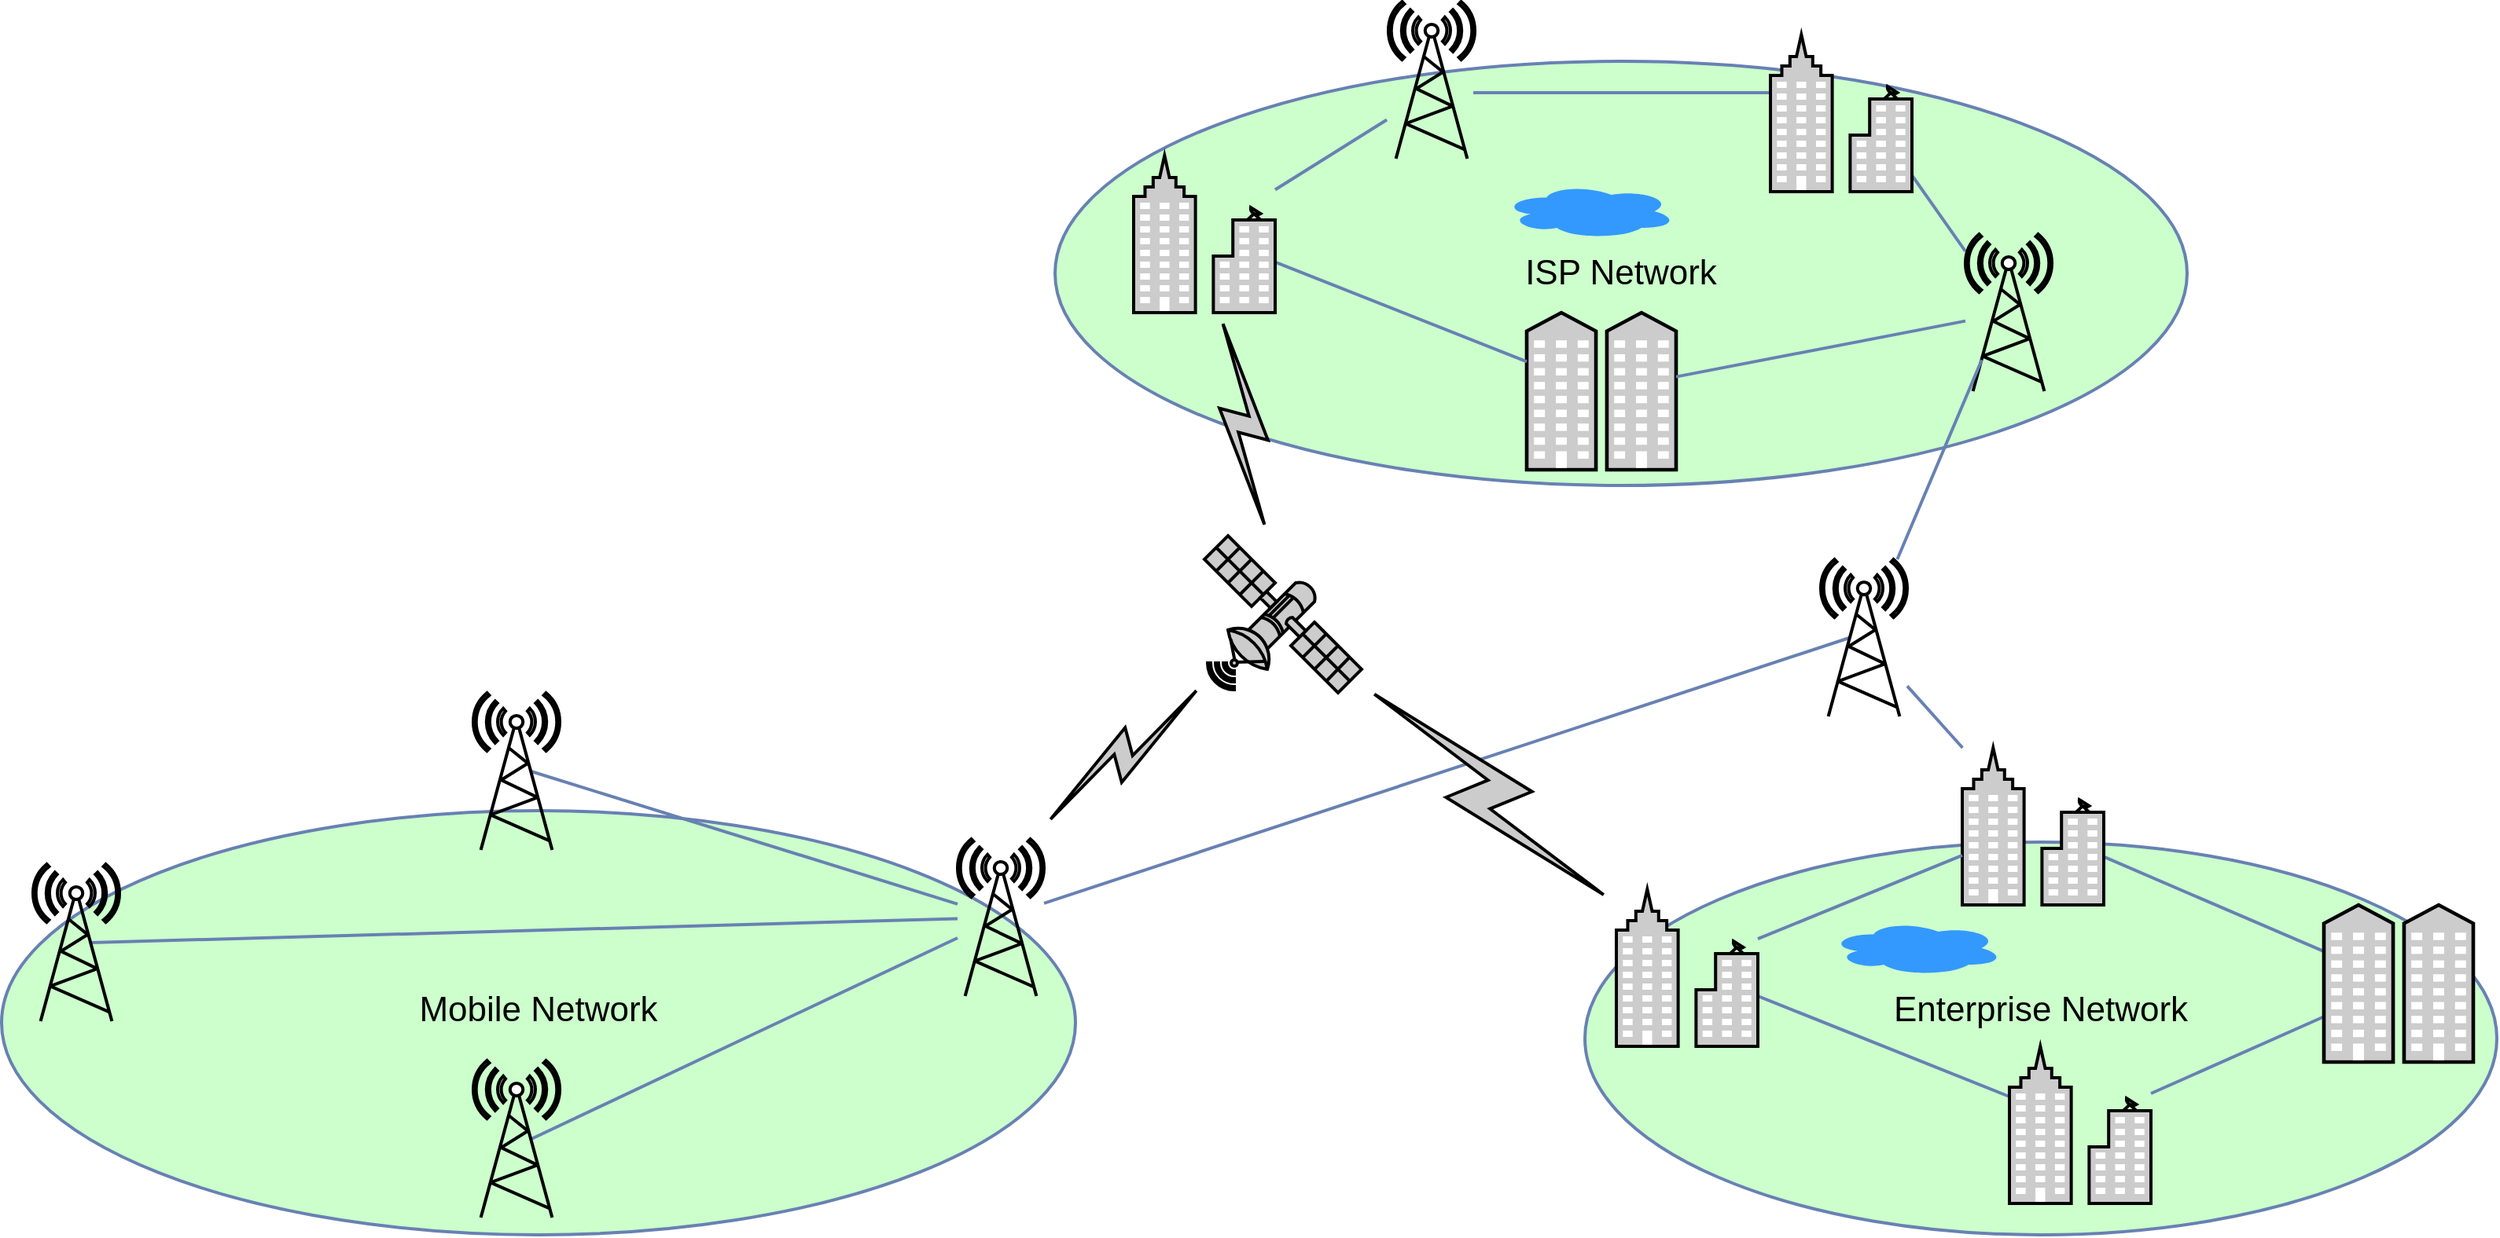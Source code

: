 <mxfile version="23.1.5" type="github">
  <diagram name="Page-1" id="80d4a630-b321-0f5e-ff81-c5a36ef4752d">
    <mxGraphModel dx="1408" dy="748" grid="1" gridSize="10" guides="1" tooltips="1" connect="1" arrows="1" fold="1" page="1" pageScale="1" pageWidth="1100" pageHeight="850" background="none" math="0" shadow="0">
      <root>
        <mxCell id="0" />
        <mxCell id="1" parent="0" />
        <mxCell id="5c82df7aa0dc6260-15" value="Enterprise Network" style="ellipse;whiteSpace=wrap;html=1;rounded=1;shadow=0;comic=0;labelBackgroundColor=none;strokeColor=#6881B3;strokeWidth=2;fillColor=#CCFFCC;fontFamily=Helvetica;fontSize=22;fontColor=#000000;verticalAlign=middle;gradientColor=none;gradientDirection=north;spacingBottom=36;" parent="1" vertex="1">
          <mxGeometry x="1313" y="568" width="580" height="250" as="geometry" />
        </mxCell>
        <mxCell id="5c82df7aa0dc6260-43" value="" style="ellipse;shape=cloud;whiteSpace=wrap;html=1;rounded=1;shadow=0;comic=0;strokeColor=none;strokeWidth=2;fillColor=#3399FF;fontColor=#0066CC;" parent="1" vertex="1">
          <mxGeometry x="1469" y="618" width="110" height="35" as="geometry" />
        </mxCell>
        <mxCell id="5c82df7aa0dc6260-14" value="Mobile Network" style="ellipse;whiteSpace=wrap;html=1;rounded=1;shadow=0;comic=0;labelBackgroundColor=none;strokeColor=#6881B3;strokeWidth=2;fillColor=#CCFFCC;fontFamily=Helvetica;fontSize=22;fontColor=#000000;verticalAlign=middle;gradientColor=none;gradientDirection=north;spacingBottom=17;" parent="1" vertex="1">
          <mxGeometry x="306" y="548" width="683" height="270" as="geometry" />
        </mxCell>
        <mxCell id="5c82df7aa0dc6260-13" value="ISP Network" style="ellipse;whiteSpace=wrap;html=1;rounded=1;shadow=0;comic=0;labelBackgroundColor=none;strokeColor=#6881B3;strokeWidth=2;fillColor=#CCFFCC;fontFamily=Helvetica;fontSize=22;fontColor=#000000;verticalAlign=middle;gradientColor=none;gradientDirection=north;" parent="1" vertex="1">
          <mxGeometry x="976" y="71" width="720" height="270" as="geometry" />
        </mxCell>
        <mxCell id="5c82df7aa0dc6260-58" style="edgeStyle=none;rounded=0;html=1;entryX=0.67;entryY=0.5;entryPerimeter=0;labelBackgroundColor=none;endArrow=none;strokeColor=#6881B3;strokeWidth=2;fontFamily=Verdana;fontSize=28;fontColor=#0066CC;" parent="1" source="5c82df7aa0dc6260-1" target="5c82df7aa0dc6260-2" edge="1">
          <mxGeometry relative="1" as="geometry" />
        </mxCell>
        <mxCell id="5c82df7aa0dc6260-61" style="edgeStyle=none;rounded=0;html=1;entryX=0.67;entryY=0.5;entryPerimeter=0;labelBackgroundColor=none;endArrow=none;strokeColor=#6881B3;strokeWidth=2;fontFamily=Verdana;fontSize=28;fontColor=#0066CC;" parent="1" source="5c82df7aa0dc6260-1" target="5c82df7aa0dc6260-4" edge="1">
          <mxGeometry relative="1" as="geometry" />
        </mxCell>
        <mxCell id="5c82df7aa0dc6260-62" style="edgeStyle=none;rounded=0;html=1;entryX=0.67;entryY=0.5;entryPerimeter=0;labelBackgroundColor=none;endArrow=none;strokeColor=#6881B3;strokeWidth=2;fontFamily=Verdana;fontSize=28;fontColor=#0066CC;" parent="1" source="5c82df7aa0dc6260-1" target="5c82df7aa0dc6260-3" edge="1">
          <mxGeometry relative="1" as="geometry" />
        </mxCell>
        <mxCell id="5c82df7aa0dc6260-63" style="edgeStyle=none;rounded=0;html=1;entryX=0.33;entryY=0.5;entryPerimeter=0;labelBackgroundColor=none;endArrow=none;strokeColor=#6881B3;strokeWidth=2;fontFamily=Verdana;fontSize=28;fontColor=#0066CC;" parent="1" source="5c82df7aa0dc6260-1" target="5c82df7aa0dc6260-7" edge="1">
          <mxGeometry relative="1" as="geometry" />
        </mxCell>
        <mxCell id="5c82df7aa0dc6260-1" value="" style="fontColor=#0066CC;verticalAlign=top;verticalLabelPosition=bottom;labelPosition=center;align=center;html=1;fillColor=#FFFFFF;strokeColor=#000000;gradientColor=none;gradientDirection=north;strokeWidth=2;shape=mxgraph.networks.radio_tower;rounded=1;shadow=0;comic=0;labelBackgroundColor=none;" parent="1" vertex="1">
          <mxGeometry x="914" y="566" width="55" height="100" as="geometry" />
        </mxCell>
        <mxCell id="5c82df7aa0dc6260-2" value="" style="fontColor=#0066CC;verticalAlign=top;verticalLabelPosition=bottom;labelPosition=center;align=center;html=1;fillColor=#FFFFFF;strokeColor=#000000;gradientColor=none;gradientDirection=north;strokeWidth=2;shape=mxgraph.networks.radio_tower;rounded=1;shadow=0;comic=0;labelBackgroundColor=none;" parent="1" vertex="1">
          <mxGeometry x="606" y="473" width="55" height="100" as="geometry" />
        </mxCell>
        <mxCell id="5c82df7aa0dc6260-3" value="" style="fontColor=#0066CC;verticalAlign=top;verticalLabelPosition=bottom;labelPosition=center;align=center;html=1;fillColor=#FFFFFF;strokeColor=#000000;gradientColor=none;gradientDirection=north;strokeWidth=2;shape=mxgraph.networks.radio_tower;rounded=1;shadow=0;comic=0;labelBackgroundColor=none;" parent="1" vertex="1">
          <mxGeometry x="326" y="582" width="55" height="100" as="geometry" />
        </mxCell>
        <mxCell id="5c82df7aa0dc6260-4" value="" style="fontColor=#0066CC;verticalAlign=top;verticalLabelPosition=bottom;labelPosition=center;align=center;html=1;fillColor=#FFFFFF;strokeColor=#000000;gradientColor=none;gradientDirection=north;strokeWidth=2;shape=mxgraph.networks.radio_tower;rounded=1;shadow=0;comic=0;labelBackgroundColor=none;" parent="1" vertex="1">
          <mxGeometry x="606" y="707" width="55" height="100" as="geometry" />
        </mxCell>
        <mxCell id="5c82df7aa0dc6260-19" style="edgeStyle=none;rounded=0;html=1;labelBackgroundColor=none;endArrow=none;strokeColor=#6881B3;strokeWidth=2;fontFamily=Verdana;fontSize=28;fontColor=#0066CC;" parent="1" edge="1">
          <mxGeometry relative="1" as="geometry">
            <mxPoint x="1242.0" y="91" as="sourcePoint" />
            <mxPoint x="1439" y="91" as="targetPoint" />
          </mxGeometry>
        </mxCell>
        <mxCell id="5c82df7aa0dc6260-23" style="edgeStyle=none;rounded=0;html=1;labelBackgroundColor=none;endArrow=none;strokeColor=#6881B3;strokeWidth=2;fontFamily=Verdana;fontSize=28;fontColor=#0066CC;" parent="1" target="5c82df7aa0dc6260-22" edge="1">
          <mxGeometry relative="1" as="geometry">
            <mxPoint x="1187.0" y="108.247" as="sourcePoint" />
          </mxGeometry>
        </mxCell>
        <mxCell id="5c82df7aa0dc6260-5" value="" style="fontColor=#0066CC;verticalAlign=top;verticalLabelPosition=bottom;labelPosition=center;align=center;html=1;fillColor=#FFFFFF;strokeColor=#000000;gradientColor=none;gradientDirection=north;strokeWidth=2;shape=mxgraph.networks.radio_tower;rounded=1;shadow=0;comic=0;labelBackgroundColor=none;" parent="1" vertex="1">
          <mxGeometry x="1188" y="33" width="55" height="100" as="geometry" />
        </mxCell>
        <mxCell id="5c82df7aa0dc6260-18" style="edgeStyle=none;rounded=0;html=1;labelBackgroundColor=none;endArrow=none;strokeColor=#6881B3;strokeWidth=2;fontFamily=Verdana;fontSize=28;fontColor=#0066CC;" parent="1" source="5c82df7aa0dc6260-6" edge="1">
          <mxGeometry relative="1" as="geometry">
            <mxPoint x="1519.179" y="141" as="targetPoint" />
          </mxGeometry>
        </mxCell>
        <mxCell id="5c82df7aa0dc6260-6" value="" style="fontColor=#0066CC;verticalAlign=top;verticalLabelPosition=bottom;labelPosition=center;align=center;html=1;fillColor=#FFFFFF;strokeColor=#000000;gradientColor=none;gradientDirection=north;strokeWidth=2;shape=mxgraph.networks.radio_tower;rounded=1;shadow=0;comic=0;labelBackgroundColor=none;" parent="1" vertex="1">
          <mxGeometry x="1555" y="181" width="55" height="100" as="geometry" />
        </mxCell>
        <mxCell id="5c82df7aa0dc6260-16" style="edgeStyle=none;rounded=0;html=1;labelBackgroundColor=none;endArrow=none;strokeColor=#6881B3;strokeWidth=2;fontFamily=Verdana;fontSize=28;fontColor=#0066CC;entryX=0.189;entryY=0.801;entryPerimeter=0;" parent="1" source="5c82df7aa0dc6260-7" target="5c82df7aa0dc6260-6" edge="1">
          <mxGeometry relative="1" as="geometry">
            <mxPoint x="1383.0" y="383" as="targetPoint" />
          </mxGeometry>
        </mxCell>
        <mxCell id="5c82df7aa0dc6260-25" style="edgeStyle=none;rounded=0;html=1;labelBackgroundColor=none;endArrow=none;strokeColor=#6881B3;strokeWidth=2;fontFamily=Verdana;fontSize=28;fontColor=#0066CC;" parent="1" source="5c82df7aa0dc6260-7" target="5c82df7aa0dc6260-8" edge="1">
          <mxGeometry relative="1" as="geometry" />
        </mxCell>
        <mxCell id="5c82df7aa0dc6260-7" value="" style="fontColor=#0066CC;verticalAlign=top;verticalLabelPosition=bottom;labelPosition=center;align=center;html=1;fillColor=#FFFFFF;strokeColor=#000000;gradientColor=none;gradientDirection=north;strokeWidth=2;shape=mxgraph.networks.radio_tower;rounded=1;shadow=0;comic=0;labelBackgroundColor=none;" parent="1" vertex="1">
          <mxGeometry x="1463" y="388" width="55" height="100" as="geometry" />
        </mxCell>
        <mxCell id="5c82df7aa0dc6260-26" style="edgeStyle=none;rounded=0;html=1;labelBackgroundColor=none;endArrow=none;strokeColor=#6881B3;strokeWidth=2;fontFamily=Verdana;fontSize=28;fontColor=#0066CC;" parent="1" source="5c82df7aa0dc6260-8" target="5c82df7aa0dc6260-12" edge="1">
          <mxGeometry relative="1" as="geometry" />
        </mxCell>
        <mxCell id="5c82df7aa0dc6260-8" value="" style="fontColor=#0066CC;verticalAlign=top;verticalLabelPosition=bottom;labelPosition=center;align=center;html=1;fillColor=#CCCCCC;strokeColor=#000000;gradientColor=none;gradientDirection=north;strokeWidth=2;shape=mxgraph.networks.business_center;rounded=1;shadow=0;comic=0;labelBackgroundColor=none;" parent="1" vertex="1">
          <mxGeometry x="1553" y="508" width="90" height="100" as="geometry" />
        </mxCell>
        <mxCell id="5c82df7aa0dc6260-28" style="edgeStyle=none;rounded=0;html=1;labelBackgroundColor=none;endArrow=none;strokeColor=#6881B3;strokeWidth=2;fontFamily=Verdana;fontSize=28;fontColor=#0066CC;" parent="1" source="5c82df7aa0dc6260-9" target="5c82df7aa0dc6260-10" edge="1">
          <mxGeometry relative="1" as="geometry" />
        </mxCell>
        <mxCell id="5c82df7aa0dc6260-9" value="" style="fontColor=#0066CC;verticalAlign=top;verticalLabelPosition=bottom;labelPosition=center;align=center;html=1;fillColor=#CCCCCC;strokeColor=#000000;gradientColor=none;gradientDirection=north;strokeWidth=2;shape=mxgraph.networks.business_center;rounded=1;shadow=0;comic=0;labelBackgroundColor=none;" parent="1" vertex="1">
          <mxGeometry x="1583" y="698" width="90" height="100" as="geometry" />
        </mxCell>
        <mxCell id="5c82df7aa0dc6260-29" style="edgeStyle=none;rounded=0;html=1;labelBackgroundColor=none;endArrow=none;strokeColor=#6881B3;strokeWidth=2;fontFamily=Verdana;fontSize=28;fontColor=#0066CC;" parent="1" source="5c82df7aa0dc6260-10" target="5c82df7aa0dc6260-8" edge="1">
          <mxGeometry relative="1" as="geometry" />
        </mxCell>
        <mxCell id="5c82df7aa0dc6260-10" value="" style="fontColor=#0066CC;verticalAlign=top;verticalLabelPosition=bottom;labelPosition=center;align=center;html=1;fillColor=#CCCCCC;strokeColor=#000000;gradientColor=none;gradientDirection=north;strokeWidth=2;shape=mxgraph.networks.business_center;rounded=1;shadow=0;comic=0;labelBackgroundColor=none;" parent="1" vertex="1">
          <mxGeometry x="1333" y="598" width="90" height="100" as="geometry" />
        </mxCell>
        <mxCell id="5c82df7aa0dc6260-27" style="edgeStyle=none;rounded=0;html=1;labelBackgroundColor=none;endArrow=none;strokeColor=#6881B3;strokeWidth=2;fontFamily=Verdana;fontSize=28;fontColor=#0066CC;" parent="1" source="5c82df7aa0dc6260-12" target="5c82df7aa0dc6260-9" edge="1">
          <mxGeometry relative="1" as="geometry" />
        </mxCell>
        <mxCell id="5c82df7aa0dc6260-12" value="" style="fontColor=#0066CC;verticalAlign=top;verticalLabelPosition=bottom;labelPosition=center;align=center;html=1;fillColor=#CCCCCC;strokeColor=#000000;gradientColor=none;gradientDirection=north;strokeWidth=2;shape=mxgraph.networks.community;rounded=1;shadow=0;comic=0;labelBackgroundColor=none;" parent="1" vertex="1">
          <mxGeometry x="1783" y="608" width="95" height="100" as="geometry" />
        </mxCell>
        <mxCell id="5c82df7aa0dc6260-17" value="" style="fontColor=#0066CC;verticalAlign=top;verticalLabelPosition=bottom;labelPosition=center;align=center;html=1;fillColor=#CCCCCC;strokeColor=#000000;gradientColor=none;gradientDirection=north;strokeWidth=2;shape=mxgraph.networks.business_center;rounded=1;shadow=0;comic=0;labelBackgroundColor=none;" parent="1" vertex="1">
          <mxGeometry x="1431" y="54" width="90" height="100" as="geometry" />
        </mxCell>
        <mxCell id="5c82df7aa0dc6260-20" value="" style="fontColor=#0066CC;verticalAlign=top;verticalLabelPosition=bottom;labelPosition=center;align=center;html=1;fillColor=#CCCCCC;strokeColor=#000000;gradientColor=none;gradientDirection=north;strokeWidth=2;shape=mxgraph.networks.community;rounded=1;shadow=0;comic=0;" parent="1" vertex="1">
          <mxGeometry x="1276" y="231" width="95" height="100" as="geometry" />
        </mxCell>
        <mxCell id="5c82df7aa0dc6260-24" style="edgeStyle=none;rounded=0;html=1;labelBackgroundColor=none;endArrow=none;strokeColor=#6881B3;strokeWidth=2;fontFamily=Verdana;fontSize=28;fontColor=#0066CC;" parent="1" source="5c82df7aa0dc6260-22" target="5c82df7aa0dc6260-20" edge="1">
          <mxGeometry relative="1" as="geometry" />
        </mxCell>
        <mxCell id="5c82df7aa0dc6260-22" value="" style="fontColor=#0066CC;verticalAlign=top;verticalLabelPosition=bottom;labelPosition=center;align=center;html=1;fillColor=#CCCCCC;strokeColor=#000000;gradientColor=none;gradientDirection=north;strokeWidth=2;shape=mxgraph.networks.business_center;rounded=1;shadow=0;comic=0;labelBackgroundColor=none;" parent="1" vertex="1">
          <mxGeometry x="1026" y="131" width="90" height="100" as="geometry" />
        </mxCell>
        <mxCell id="5c82df7aa0dc6260-31" value="" style="shape=image;html=1;verticalAlign=top;verticalLabelPosition=bottom;labelBackgroundColor=#ffffff;imageAspect=0;aspect=fixed;image=https://cdn0.iconfinder.com/data/icons/fatcow/32x32/tree.png;rounded=1;shadow=0;comic=0;strokeColor=#6881B3;strokeWidth=2;fillColor=#CCFFCC;fontColor=#0066CC;" parent="1" vertex="1">
          <mxGeometry x="1663" y="576" width="32" height="32" as="geometry" />
        </mxCell>
        <mxCell id="5c82df7aa0dc6260-32" value="" style="shape=image;html=1;verticalAlign=top;verticalLabelPosition=bottom;labelBackgroundColor=#ffffff;imageAspect=0;aspect=fixed;image=https://cdn0.iconfinder.com/data/icons/fatcow/32x32/tree.png;rounded=1;shadow=0;comic=0;strokeColor=#6881B3;strokeWidth=2;fillColor=#CCFFCC;fontColor=#0066CC;" parent="1" vertex="1">
          <mxGeometry x="1693" y="592" width="32" height="32" as="geometry" />
        </mxCell>
        <mxCell id="5c82df7aa0dc6260-33" value="" style="shape=image;html=1;verticalAlign=top;verticalLabelPosition=bottom;labelBackgroundColor=#ffffff;imageAspect=0;aspect=fixed;image=https://cdn0.iconfinder.com/data/icons/fatcow/32x32/tree.png;rounded=1;shadow=0;comic=0;strokeColor=#6881B3;strokeWidth=2;fillColor=#CCFFCC;fontColor=#0066CC;" parent="1" vertex="1">
          <mxGeometry x="1673" y="608" width="32" height="32" as="geometry" />
        </mxCell>
        <mxCell id="5c82df7aa0dc6260-34" value="" style="shape=image;html=1;verticalAlign=top;verticalLabelPosition=bottom;labelBackgroundColor=#ffffff;imageAspect=0;aspect=fixed;image=https://cdn0.iconfinder.com/data/icons/fatcow/32x32/tree.png;rounded=1;shadow=0;comic=0;strokeColor=#6881B3;strokeWidth=2;fillColor=#CCFFCC;fontColor=#0066CC;" parent="1" vertex="1">
          <mxGeometry x="1453" y="624" width="32" height="32" as="geometry" />
        </mxCell>
        <mxCell id="5c82df7aa0dc6260-38" value="" style="shape=image;html=1;verticalAlign=top;verticalLabelPosition=bottom;labelBackgroundColor=#ffffff;imageAspect=0;aspect=fixed;image=https://cdn0.iconfinder.com/data/icons/fatcow/32x32/tree.png;rounded=1;shadow=0;comic=0;strokeColor=#6881B3;strokeWidth=2;fillColor=#CCFFCC;fontColor=#0066CC;" parent="1" vertex="1">
          <mxGeometry x="1537" y="748" width="32" height="32" as="geometry" />
        </mxCell>
        <mxCell id="5c82df7aa0dc6260-37" value="" style="shape=image;html=1;verticalAlign=top;verticalLabelPosition=bottom;labelBackgroundColor=#ffffff;imageAspect=0;aspect=fixed;image=https://cdn0.iconfinder.com/data/icons/fatcow/32x32/tree.png;rounded=1;shadow=0;comic=0;strokeColor=#6881B3;strokeWidth=2;fillColor=#CCFFCC;fontColor=#0066CC;" parent="1" vertex="1">
          <mxGeometry x="1521" y="764" width="32" height="32" as="geometry" />
        </mxCell>
        <mxCell id="5c82df7aa0dc6260-35" value="" style="shape=image;html=1;verticalAlign=top;verticalLabelPosition=bottom;labelBackgroundColor=#ffffff;imageAspect=0;aspect=fixed;image=https://cdn0.iconfinder.com/data/icons/fatcow/32x32/tree.png;rounded=1;shadow=0;comic=0;strokeColor=#6881B3;strokeWidth=2;fillColor=#CCFFCC;fontColor=#0066CC;" parent="1" vertex="1">
          <mxGeometry x="1466" y="638" width="32" height="32" as="geometry" />
        </mxCell>
        <mxCell id="5c82df7aa0dc6260-39" value="" style="shape=image;html=1;verticalAlign=top;verticalLabelPosition=bottom;labelBackgroundColor=#ffffff;imageAspect=0;aspect=fixed;image=https://cdn0.iconfinder.com/data/icons/fatcow/32x32/tree.png;rounded=1;shadow=0;comic=0;strokeColor=#6881B3;strokeWidth=2;fillColor=#CCFFCC;fontColor=#0066CC;" parent="1" vertex="1">
          <mxGeometry x="1679" y="738" width="32" height="32" as="geometry" />
        </mxCell>
        <mxCell id="5c82df7aa0dc6260-40" value="" style="shape=image;html=1;verticalAlign=top;verticalLabelPosition=bottom;labelBackgroundColor=#ffffff;imageAspect=0;aspect=fixed;image=https://cdn0.iconfinder.com/data/icons/fatcow/32x32/tree.png;rounded=1;shadow=0;comic=0;strokeColor=#6881B3;strokeWidth=2;fillColor=#CCFFCC;fontColor=#0066CC;" parent="1" vertex="1">
          <mxGeometry x="1693" y="744" width="32" height="32" as="geometry" />
        </mxCell>
        <mxCell id="5c82df7aa0dc6260-36" value="" style="shape=image;html=1;verticalAlign=top;verticalLabelPosition=bottom;labelBackgroundColor=#ffffff;imageAspect=0;aspect=fixed;image=https://cdn0.iconfinder.com/data/icons/fatcow/32x32/tree.png;rounded=1;shadow=0;comic=0;strokeColor=#6881B3;strokeWidth=2;fillColor=#CCFFCC;fontColor=#0066CC;" parent="1" vertex="1">
          <mxGeometry x="1687" y="764" width="32" height="32" as="geometry" />
        </mxCell>
        <mxCell id="5c82df7aa0dc6260-41" value="" style="shape=image;html=1;verticalAlign=top;verticalLabelPosition=bottom;labelBackgroundColor=#ffffff;imageAspect=0;aspect=fixed;image=https://cdn0.iconfinder.com/data/icons/fatcow/32x32/tree.png;rounded=1;shadow=0;comic=0;strokeColor=#6881B3;strokeWidth=2;fillColor=#CCFFCC;fontColor=#0066CC;" parent="1" vertex="1">
          <mxGeometry x="1751" y="693" width="32" height="32" as="geometry" />
        </mxCell>
        <mxCell id="5c82df7aa0dc6260-42" value="" style="shape=image;html=1;verticalAlign=top;verticalLabelPosition=bottom;labelBackgroundColor=#ffffff;imageAspect=0;aspect=fixed;image=https://cdn0.iconfinder.com/data/icons/fatcow/32x32/tree.png;rounded=1;shadow=0;comic=0;strokeColor=#6881B3;strokeWidth=2;fillColor=#CCFFCC;fontColor=#0066CC;" parent="1" vertex="1">
          <mxGeometry x="1434" y="635" width="32" height="32" as="geometry" />
        </mxCell>
        <mxCell id="5c82df7aa0dc6260-44" value="" style="ellipse;shape=cloud;whiteSpace=wrap;html=1;rounded=1;shadow=0;comic=0;strokeColor=none;strokeWidth=2;fillColor=#3399FF;fontColor=#0066CC;" parent="1" vertex="1">
          <mxGeometry x="1261" y="149" width="110" height="35" as="geometry" />
        </mxCell>
        <mxCell id="5c82df7aa0dc6260-45" value="" style="shape=image;html=1;verticalAlign=top;verticalLabelPosition=bottom;labelBackgroundColor=#ffffff;imageAspect=0;aspect=fixed;image=https://cdn0.iconfinder.com/data/icons/fatcow/32x32/tree.png;rounded=1;shadow=0;comic=0;strokeColor=#6881B3;strokeWidth=2;fillColor=#CCFFCC;fontColor=#0066CC;" parent="1" vertex="1">
          <mxGeometry x="1539" y="81" width="32" height="32" as="geometry" />
        </mxCell>
        <mxCell id="5c82df7aa0dc6260-46" value="" style="shape=image;html=1;verticalAlign=top;verticalLabelPosition=bottom;labelBackgroundColor=#ffffff;imageAspect=0;aspect=fixed;image=https://cdn0.iconfinder.com/data/icons/fatcow/32x32/tree.png;rounded=1;shadow=0;comic=0;strokeColor=#6881B3;strokeWidth=2;fillColor=#CCFFCC;fontColor=#0066CC;" parent="1" vertex="1">
          <mxGeometry x="1571" y="91" width="32" height="32" as="geometry" />
        </mxCell>
        <mxCell id="5c82df7aa0dc6260-47" value="" style="shape=image;html=1;verticalAlign=top;verticalLabelPosition=bottom;labelBackgroundColor=#ffffff;imageAspect=0;aspect=fixed;image=https://cdn0.iconfinder.com/data/icons/fatcow/32x32/tree.png;rounded=1;shadow=0;comic=0;strokeColor=#6881B3;strokeWidth=2;fillColor=#CCFFCC;fontColor=#0066CC;" parent="1" vertex="1">
          <mxGeometry x="1559" y="101" width="32" height="32" as="geometry" />
        </mxCell>
        <mxCell id="5c82df7aa0dc6260-48" value="" style="shape=image;html=1;verticalAlign=top;verticalLabelPosition=bottom;labelBackgroundColor=#ffffff;imageAspect=0;aspect=fixed;image=https://cdn0.iconfinder.com/data/icons/fatcow/32x32/tree.png;rounded=1;shadow=0;comic=0;strokeColor=#6881B3;strokeWidth=2;fillColor=#CCFFCC;fontColor=#0066CC;" parent="1" vertex="1">
          <mxGeometry x="1593" y="104" width="32" height="32" as="geometry" />
        </mxCell>
        <mxCell id="5c82df7aa0dc6260-49" value="" style="shape=image;html=1;verticalAlign=top;verticalLabelPosition=bottom;labelBackgroundColor=#ffffff;imageAspect=0;aspect=fixed;image=https://cdn0.iconfinder.com/data/icons/fatcow/32x32/tree.png;rounded=1;shadow=0;comic=0;strokeColor=#6881B3;strokeWidth=2;fillColor=#CCFFCC;fontColor=#0066CC;" parent="1" vertex="1">
          <mxGeometry x="1407" y="241" width="32" height="32" as="geometry" />
        </mxCell>
        <mxCell id="5c82df7aa0dc6260-50" value="" style="shape=image;html=1;verticalAlign=top;verticalLabelPosition=bottom;labelBackgroundColor=#ffffff;imageAspect=0;aspect=fixed;image=https://cdn0.iconfinder.com/data/icons/fatcow/32x32/tree.png;rounded=1;shadow=0;comic=0;strokeColor=#6881B3;strokeWidth=2;fillColor=#CCFFCC;fontColor=#0066CC;" parent="1" vertex="1">
          <mxGeometry x="1431" y="249" width="32" height="32" as="geometry" />
        </mxCell>
        <mxCell id="5c82df7aa0dc6260-51" value="" style="shape=image;html=1;verticalAlign=top;verticalLabelPosition=bottom;labelBackgroundColor=#ffffff;imageAspect=0;aspect=fixed;image=https://cdn0.iconfinder.com/data/icons/fatcow/32x32/tree.png;rounded=1;shadow=0;comic=0;strokeColor=#6881B3;strokeWidth=2;fillColor=#CCFFCC;fontColor=#0066CC;" parent="1" vertex="1">
          <mxGeometry x="1415" y="265" width="32" height="32" as="geometry" />
        </mxCell>
        <mxCell id="5c82df7aa0dc6260-52" value="" style="shape=image;html=1;verticalAlign=top;verticalLabelPosition=bottom;labelBackgroundColor=#ffffff;imageAspect=0;aspect=fixed;image=https://cdn0.iconfinder.com/data/icons/fatcow/32x32/tree.png;rounded=1;shadow=0;comic=0;strokeColor=#6881B3;strokeWidth=2;fillColor=#CCFFCC;fontColor=#0066CC;" parent="1" vertex="1">
          <mxGeometry x="1323" y="124" width="32" height="32" as="geometry" />
        </mxCell>
        <mxCell id="5c82df7aa0dc6260-53" value="" style="shape=image;html=1;verticalAlign=top;verticalLabelPosition=bottom;labelBackgroundColor=#ffffff;imageAspect=0;aspect=fixed;image=https://cdn0.iconfinder.com/data/icons/fatcow/32x32/tree.png;rounded=1;shadow=0;comic=0;strokeColor=#6881B3;strokeWidth=2;fillColor=#CCFFCC;fontColor=#0066CC;" parent="1" vertex="1">
          <mxGeometry x="1284" y="120" width="32" height="32" as="geometry" />
        </mxCell>
        <mxCell id="5c82df7aa0dc6260-54" value="" style="shape=image;html=1;verticalAlign=top;verticalLabelPosition=bottom;labelBackgroundColor=#ffffff;imageAspect=0;aspect=fixed;image=https://cdn0.iconfinder.com/data/icons/fatcow/32x32/tree.png;rounded=1;shadow=0;comic=0;strokeColor=#6881B3;strokeWidth=2;fillColor=#CCFFCC;fontColor=#0066CC;" parent="1" vertex="1">
          <mxGeometry x="1257" y="156" width="32" height="32" as="geometry" />
        </mxCell>
        <mxCell id="5c82df7aa0dc6260-55" value="" style="shape=image;html=1;verticalAlign=top;verticalLabelPosition=bottom;labelBackgroundColor=#ffffff;imageAspect=0;aspect=fixed;image=https://cdn0.iconfinder.com/data/icons/fatcow/32x32/tree.png;rounded=1;shadow=0;comic=0;strokeColor=#6881B3;strokeWidth=2;fillColor=#CCFFCC;fontColor=#0066CC;" parent="1" vertex="1">
          <mxGeometry x="1071" y="120" width="32" height="32" as="geometry" />
        </mxCell>
        <mxCell id="5c82df7aa0dc6260-56" value="" style="shape=image;html=1;verticalAlign=top;verticalLabelPosition=bottom;labelBackgroundColor=#ffffff;imageAspect=0;aspect=fixed;image=https://cdn0.iconfinder.com/data/icons/fatcow/32x32/tree.png;rounded=1;shadow=0;comic=0;strokeColor=#6881B3;strokeWidth=2;fillColor=#CCFFCC;fontColor=#0066CC;" parent="1" vertex="1">
          <mxGeometry x="1087" y="125" width="32" height="32" as="geometry" />
        </mxCell>
        <mxCell id="5c82df7aa0dc6260-57" value="" style="shape=image;html=1;verticalAlign=top;verticalLabelPosition=bottom;labelBackgroundColor=#ffffff;imageAspect=0;aspect=fixed;image=https://cdn0.iconfinder.com/data/icons/fatcow/32x32/tree.png;rounded=1;shadow=0;comic=0;strokeColor=#6881B3;strokeWidth=2;fillColor=#CCFFCC;fontColor=#0066CC;" parent="1" vertex="1">
          <mxGeometry x="1103" y="233" width="32" height="32" as="geometry" />
        </mxCell>
        <mxCell id="5c82df7aa0dc6260-21" style="edgeStyle=none;rounded=0;html=1;labelBackgroundColor=none;endArrow=none;strokeColor=#6881B3;strokeWidth=2;fontFamily=Verdana;fontSize=28;fontColor=#0066CC;" parent="1" source="5c82df7aa0dc6260-6" target="5c82df7aa0dc6260-20" edge="1">
          <mxGeometry relative="1" as="geometry" />
        </mxCell>
        <mxCell id="5c82df7aa0dc6260-64" value="" style="shape=image;html=1;verticalAlign=top;verticalLabelPosition=bottom;labelBackgroundColor=#ffffff;imageAspect=0;aspect=fixed;image=https://cdn0.iconfinder.com/data/icons/fatcow/32x32/tree.png;rounded=1;shadow=0;comic=0;strokeColor=#6881B3;strokeWidth=2;fillColor=#CCFFCC;fontColor=#0066CC;" parent="1" vertex="1">
          <mxGeometry x="661" y="557" width="32" height="32" as="geometry" />
        </mxCell>
        <mxCell id="5c82df7aa0dc6260-65" value="" style="shape=image;html=1;verticalAlign=top;verticalLabelPosition=bottom;labelBackgroundColor=#ffffff;imageAspect=0;aspect=fixed;image=https://cdn0.iconfinder.com/data/icons/fatcow/32x32/tree.png;rounded=1;shadow=0;comic=0;strokeColor=#6881B3;strokeWidth=2;fillColor=#CCFFCC;fontColor=#0066CC;" parent="1" vertex="1">
          <mxGeometry x="566" y="550" width="32" height="32" as="geometry" />
        </mxCell>
        <mxCell id="5c82df7aa0dc6260-66" value="" style="shape=image;html=1;verticalAlign=top;verticalLabelPosition=bottom;labelBackgroundColor=#ffffff;imageAspect=0;aspect=fixed;image=https://cdn0.iconfinder.com/data/icons/fatcow/32x32/tree.png;rounded=1;shadow=0;comic=0;strokeColor=#6881B3;strokeWidth=2;fillColor=#CCFFCC;fontColor=#0066CC;" parent="1" vertex="1">
          <mxGeometry x="576" y="560" width="32" height="32" as="geometry" />
        </mxCell>
        <mxCell id="5c82df7aa0dc6260-67" value="" style="shape=image;html=1;verticalAlign=top;verticalLabelPosition=bottom;labelBackgroundColor=#ffffff;imageAspect=0;aspect=fixed;image=https://cdn0.iconfinder.com/data/icons/fatcow/32x32/tree.png;rounded=1;shadow=0;comic=0;strokeColor=#6881B3;strokeWidth=2;fillColor=#CCFFCC;fontColor=#0066CC;" parent="1" vertex="1">
          <mxGeometry x="608" y="582" width="32" height="32" as="geometry" />
        </mxCell>
        <mxCell id="5c82df7aa0dc6260-68" value="" style="shape=image;html=1;verticalAlign=top;verticalLabelPosition=bottom;labelBackgroundColor=#ffffff;imageAspect=0;aspect=fixed;image=https://cdn0.iconfinder.com/data/icons/fatcow/32x32/tree.png;rounded=1;shadow=0;comic=0;strokeColor=#6881B3;strokeWidth=2;fillColor=#CCFFCC;fontColor=#0066CC;" parent="1" vertex="1">
          <mxGeometry x="416" y="738" width="32" height="32" as="geometry" />
        </mxCell>
        <mxCell id="5c82df7aa0dc6260-69" value="" style="shape=image;html=1;verticalAlign=top;verticalLabelPosition=bottom;labelBackgroundColor=#ffffff;imageAspect=0;aspect=fixed;image=https://cdn0.iconfinder.com/data/icons/fatcow/32x32/tree.png;rounded=1;shadow=0;comic=0;strokeColor=#6881B3;strokeWidth=2;fillColor=#CCFFCC;fontColor=#0066CC;" parent="1" vertex="1">
          <mxGeometry x="466" y="714" width="32" height="32" as="geometry" />
        </mxCell>
        <mxCell id="5c82df7aa0dc6260-70" value="" style="shape=image;html=1;verticalAlign=top;verticalLabelPosition=bottom;labelBackgroundColor=#ffffff;imageAspect=0;aspect=fixed;image=https://cdn0.iconfinder.com/data/icons/fatcow/32x32/tree.png;rounded=1;shadow=0;comic=0;strokeColor=#6881B3;strokeWidth=2;fillColor=#CCFFCC;fontColor=#0066CC;" parent="1" vertex="1">
          <mxGeometry x="450" y="741" width="32" height="32" as="geometry" />
        </mxCell>
        <mxCell id="5c82df7aa0dc6260-71" value="" style="shape=image;html=1;verticalAlign=top;verticalLabelPosition=bottom;labelBackgroundColor=#ffffff;imageAspect=0;aspect=fixed;image=https://cdn0.iconfinder.com/data/icons/fatcow/32x32/tree.png;rounded=1;shadow=0;comic=0;strokeColor=#6881B3;strokeWidth=2;fillColor=#CCFFCC;fontColor=#0066CC;" parent="1" vertex="1">
          <mxGeometry x="482" y="732" width="32" height="32" as="geometry" />
        </mxCell>
        <mxCell id="5c82df7aa0dc6260-72" value="" style="shape=image;html=1;verticalAlign=top;verticalLabelPosition=bottom;labelBackgroundColor=#ffffff;imageAspect=0;aspect=fixed;image=https://cdn0.iconfinder.com/data/icons/fatcow/32x32/tree.png;rounded=1;shadow=0;comic=0;strokeColor=#6881B3;strokeWidth=2;fillColor=#CCFFCC;fontColor=#0066CC;" parent="1" vertex="1">
          <mxGeometry x="909" y="688" width="32" height="32" as="geometry" />
        </mxCell>
        <mxCell id="5c82df7aa0dc6260-73" value="" style="shape=image;html=1;verticalAlign=top;verticalLabelPosition=bottom;labelBackgroundColor=#ffffff;imageAspect=0;aspect=fixed;image=https://cdn0.iconfinder.com/data/icons/fatcow/32x32/tree.png;rounded=1;shadow=0;comic=0;strokeColor=#6881B3;strokeWidth=2;fillColor=#CCFFCC;fontColor=#0066CC;" parent="1" vertex="1">
          <mxGeometry x="893" y="700" width="32" height="32" as="geometry" />
        </mxCell>
        <mxCell id="5c82df7aa0dc6260-74" value="" style="shape=image;html=1;verticalAlign=top;verticalLabelPosition=bottom;labelBackgroundColor=#ffffff;imageAspect=0;aspect=fixed;image=https://cdn0.iconfinder.com/data/icons/fatcow/32x32/tree.png;rounded=1;shadow=0;comic=0;strokeColor=#6881B3;strokeWidth=2;fillColor=#CCFFCC;fontColor=#0066CC;" parent="1" vertex="1">
          <mxGeometry x="864" y="672" width="32" height="32" as="geometry" />
        </mxCell>
        <mxCell id="5c82df7aa0dc6260-75" value="" style="shape=image;html=1;verticalAlign=top;verticalLabelPosition=bottom;labelBackgroundColor=#ffffff;imageAspect=0;aspect=fixed;image=https://cdn0.iconfinder.com/data/icons/fatcow/32x32/tree.png;rounded=1;shadow=0;comic=0;strokeColor=#6881B3;strokeWidth=2;fillColor=#CCFFCC;fontColor=#0066CC;" parent="1" vertex="1">
          <mxGeometry x="726" y="746" width="32" height="32" as="geometry" />
        </mxCell>
        <mxCell id="5c82df7aa0dc6260-76" value="" style="shape=image;html=1;verticalAlign=top;verticalLabelPosition=bottom;labelBackgroundColor=#ffffff;imageAspect=0;aspect=fixed;image=https://cdn0.iconfinder.com/data/icons/fatcow/32x32/tree.png;rounded=1;shadow=0;comic=0;strokeColor=#6881B3;strokeWidth=2;fillColor=#CCFFCC;fontColor=#0066CC;" parent="1" vertex="1">
          <mxGeometry x="710" y="756" width="32" height="32" as="geometry" />
        </mxCell>
        <mxCell id="5c82df7aa0dc6260-77" value="" style="fontColor=#0066CC;verticalAlign=top;verticalLabelPosition=bottom;labelPosition=center;align=center;html=1;fillColor=#CCCCCC;strokeColor=#000000;gradientColor=none;gradientDirection=north;strokeWidth=2;shape=mxgraph.networks.satellite;rounded=1;shadow=0;comic=0;" parent="1" vertex="1">
          <mxGeometry x="1071" y="373" width="100" height="100" as="geometry" />
        </mxCell>
        <mxCell id="5c82df7aa0dc6260-78" value="" style="html=1;fillColor=#CCCCCC;strokeColor=#000000;gradientColor=none;gradientDirection=north;strokeWidth=2;shape=mxgraph.networks.comm_link_edge;html=1;labelBackgroundColor=none;endArrow=none;fontFamily=Verdana;fontSize=22;fontColor=#000000;" parent="1" target="5c82df7aa0dc6260-77" edge="1">
          <mxGeometry width="100" height="100" relative="1" as="geometry">
            <mxPoint x="968" y="558" as="sourcePoint" />
            <mxPoint x="978" y="448" as="targetPoint" />
          </mxGeometry>
        </mxCell>
        <mxCell id="5c82df7aa0dc6260-79" value="" style="html=1;fillColor=#CCCCCC;strokeColor=#000000;gradientColor=none;gradientDirection=north;strokeWidth=2;shape=mxgraph.networks.comm_link_edge;html=1;labelBackgroundColor=none;endArrow=none;fontFamily=Verdana;fontSize=22;fontColor=#000000;" parent="1" source="5c82df7aa0dc6260-77" target="5c82df7aa0dc6260-10" edge="1">
          <mxGeometry width="100" height="100" relative="1" as="geometry">
            <mxPoint x="952" y="591" as="sourcePoint" />
            <mxPoint x="1280" y="640" as="targetPoint" />
          </mxGeometry>
        </mxCell>
        <mxCell id="5c82df7aa0dc6260-81" value="" style="html=1;fillColor=#CCCCCC;strokeColor=#000000;gradientColor=none;gradientDirection=north;strokeWidth=2;shape=mxgraph.networks.comm_link_edge;html=1;labelBackgroundColor=none;endArrow=none;fontFamily=Verdana;fontSize=22;fontColor=#000000;" parent="1" source="5c82df7aa0dc6260-77" target="5c82df7aa0dc6260-22" edge="1">
          <mxGeometry width="100" height="100" relative="1" as="geometry">
            <mxPoint x="1118" y="408" as="sourcePoint" />
            <mxPoint x="1563" y="557.888" as="targetPoint" />
          </mxGeometry>
        </mxCell>
      </root>
    </mxGraphModel>
  </diagram>
</mxfile>
